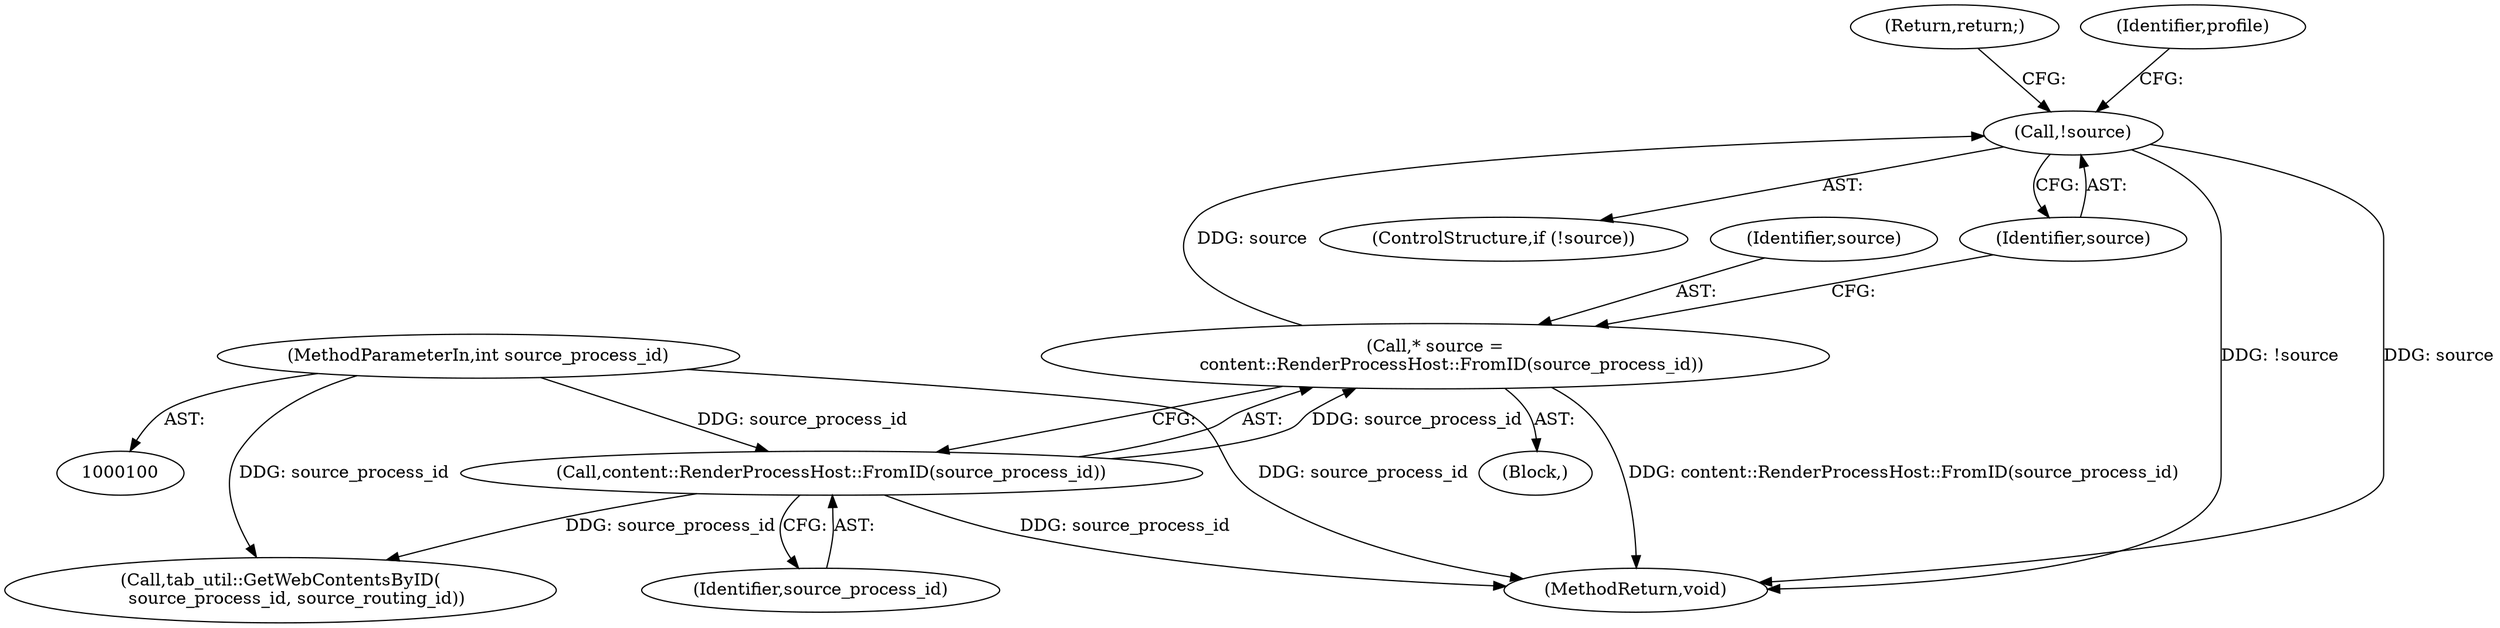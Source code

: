 digraph "0_Chrome_f7ae1f7a918f1973dca241a7a23169906eaf4fe3_1@pointer" {
"1000114" [label="(Call,!source)"];
"1000109" [label="(Call,* source =\n      content::RenderProcessHost::FromID(source_process_id))"];
"1000111" [label="(Call,content::RenderProcessHost::FromID(source_process_id))"];
"1000101" [label="(MethodParameterIn,int source_process_id)"];
"1000116" [label="(Return,return;)"];
"1000119" [label="(Identifier,profile)"];
"1000114" [label="(Call,!source)"];
"1000113" [label="(ControlStructure,if (!source))"];
"1000109" [label="(Call,* source =\n      content::RenderProcessHost::FromID(source_process_id))"];
"1000115" [label="(Identifier,source)"];
"1000173" [label="(MethodReturn,void)"];
"1000155" [label="(Call,tab_util::GetWebContentsByID(\n      source_process_id, source_routing_id))"];
"1000107" [label="(Block,)"];
"1000112" [label="(Identifier,source_process_id)"];
"1000110" [label="(Identifier,source)"];
"1000101" [label="(MethodParameterIn,int source_process_id)"];
"1000111" [label="(Call,content::RenderProcessHost::FromID(source_process_id))"];
"1000114" -> "1000113"  [label="AST: "];
"1000114" -> "1000115"  [label="CFG: "];
"1000115" -> "1000114"  [label="AST: "];
"1000116" -> "1000114"  [label="CFG: "];
"1000119" -> "1000114"  [label="CFG: "];
"1000114" -> "1000173"  [label="DDG: !source"];
"1000114" -> "1000173"  [label="DDG: source"];
"1000109" -> "1000114"  [label="DDG: source"];
"1000109" -> "1000107"  [label="AST: "];
"1000109" -> "1000111"  [label="CFG: "];
"1000110" -> "1000109"  [label="AST: "];
"1000111" -> "1000109"  [label="AST: "];
"1000115" -> "1000109"  [label="CFG: "];
"1000109" -> "1000173"  [label="DDG: content::RenderProcessHost::FromID(source_process_id)"];
"1000111" -> "1000109"  [label="DDG: source_process_id"];
"1000111" -> "1000112"  [label="CFG: "];
"1000112" -> "1000111"  [label="AST: "];
"1000111" -> "1000173"  [label="DDG: source_process_id"];
"1000101" -> "1000111"  [label="DDG: source_process_id"];
"1000111" -> "1000155"  [label="DDG: source_process_id"];
"1000101" -> "1000100"  [label="AST: "];
"1000101" -> "1000173"  [label="DDG: source_process_id"];
"1000101" -> "1000155"  [label="DDG: source_process_id"];
}
